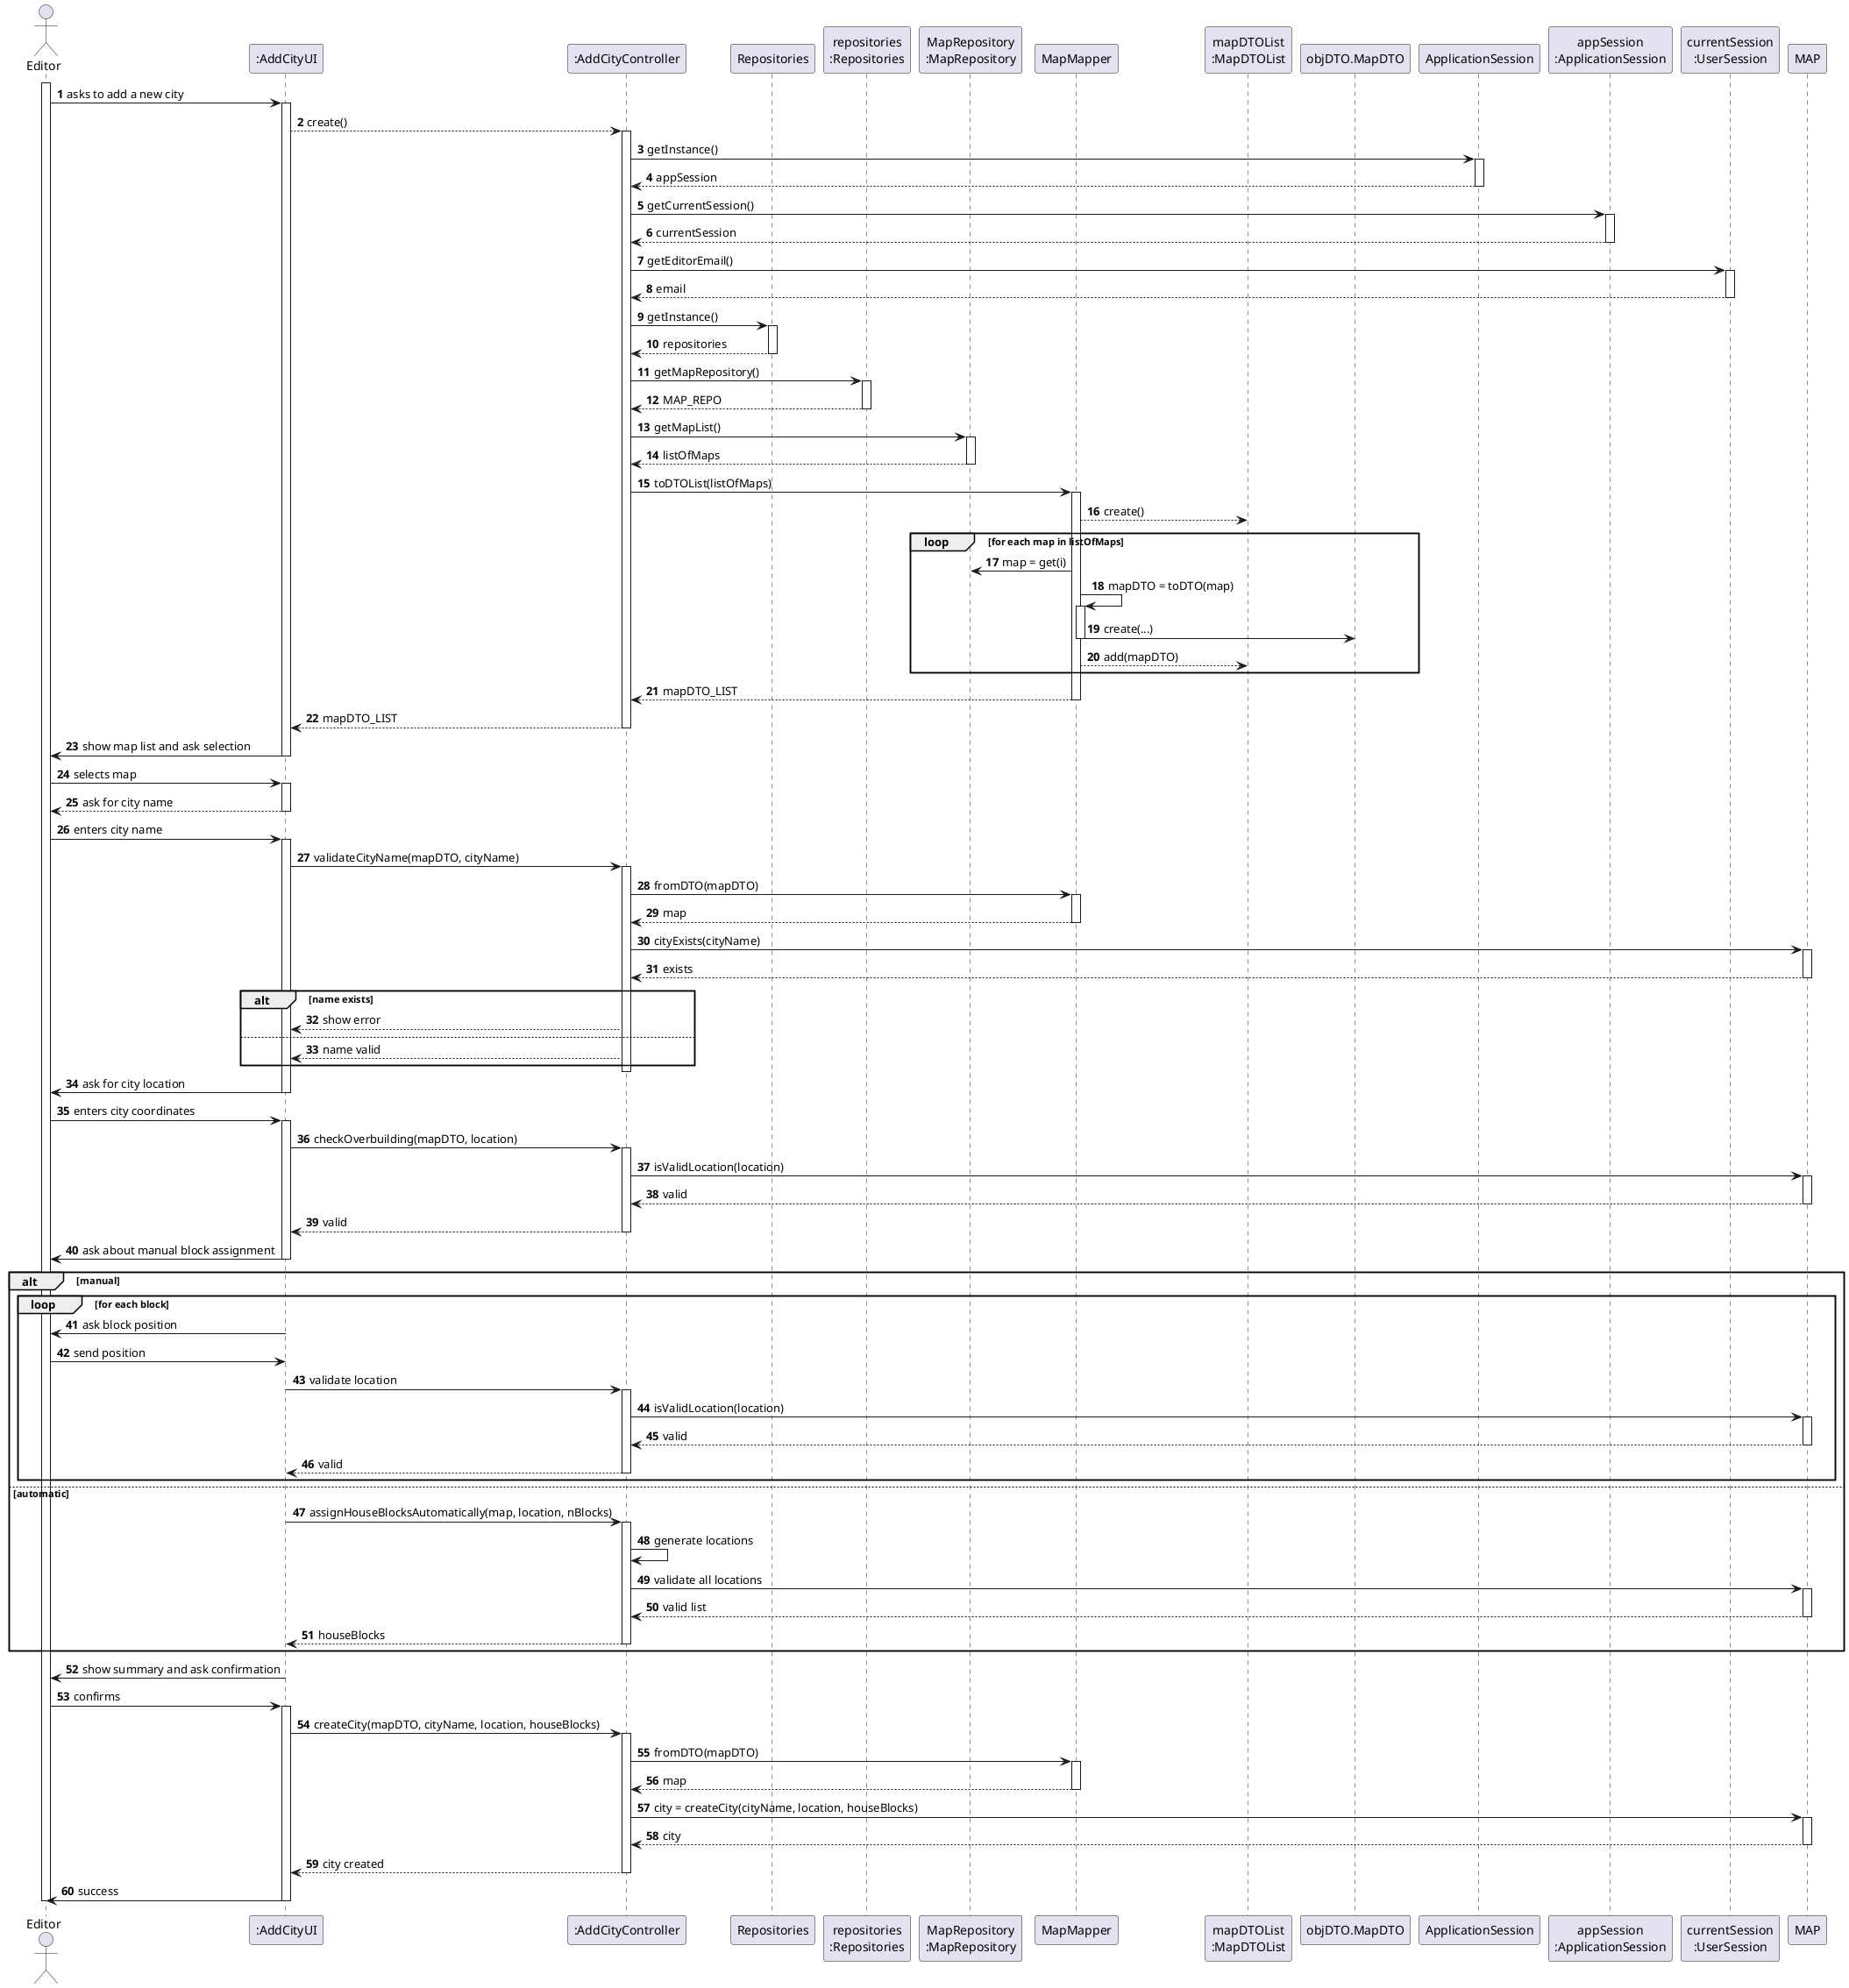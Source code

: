 @startuml
skinparam packageStyle rectangle
skinparam shadowing false
autonumber

actor "Editor" as EDITOR
participant ":AddCityUI" as UI
participant ":AddCityController" as CTRL
participant "Repositories" as REPOS
participant "repositories\n:Repositories" as REPOS_SINGLETON
participant "MapRepository\n:MapRepository" as MAP_REPO
participant "MapMapper" as MAP_MAPPER
participant "mapDTOList\n:MapDTOList" as DTO_LIST
participant "objDTO.MapDTO" as MAP_DTO
participant "ApplicationSession" as APP_SESSION
participant "appSession\n:ApplicationSession" as APP_SESSION_SINGLETON
participant "currentSession\n:UserSession" as CURRENT_SESSION


activate EDITOR
EDITOR -> UI : asks to add a new city
activate UI
UI --> CTRL : create()
activate CTRL


CTRL -> APP_SESSION: getInstance()
activate APP_SESSION
APP_SESSION --> CTRL: appSession
deactivate APP_SESSION

CTRL -> APP_SESSION_SINGLETON: getCurrentSession()
activate APP_SESSION_SINGLETON
APP_SESSION_SINGLETON --> CTRL: currentSession
deactivate APP_SESSION_SINGLETON

CTRL -> CURRENT_SESSION: getEditorEmail()
activate CURRENT_SESSION
CURRENT_SESSION --> CTRL: email
deactivate CURRENT_SESSION


CTRL -> REPOS : getInstance()
activate REPOS
REPOS --> CTRL : repositories
deactivate REPOS

CTRL -> REPOS_SINGLETON : getMapRepository()
activate REPOS_SINGLETON
REPOS_SINGLETON --> CTRL : MAP_REPO
deactivate REPOS_SINGLETON

CTRL -> MAP_REPO : getMapList()
activate MAP_REPO
MAP_REPO --> CTRL : listOfMaps
deactivate MAP_REPO

CTRL -> MAP_MAPPER : toDTOList(listOfMaps)
activate MAP_MAPPER
MAP_MAPPER --> DTO_LIST : create()

loop for each map in listOfMaps
    MAP_MAPPER -> MAP_REPO : map = get(i)
    MAP_MAPPER -> MAP_MAPPER : mapDTO = toDTO(map)
    activate MAP_MAPPER
    MAP_MAPPER -> MAP_DTO : create(...)
    deactivate MAP_MAPPER
    MAP_MAPPER --> DTO_LIST : add(mapDTO)
end loop

MAP_MAPPER --> CTRL : mapDTO_LIST
deactivate MAP_MAPPER

CTRL --> UI : mapDTO_LIST
deactivate CTRL

UI -> EDITOR : show map list and ask selection
deactivate UI


EDITOR -> UI : selects map
activate UI
UI --> EDITOR : ask for city name
deactivate UI

EDITOR -> UI : enters city name
activate UI
UI -> CTRL : validateCityName(mapDTO, cityName)
activate CTRL

CTRL -> MAP_MAPPER : fromDTO(mapDTO)
activate MAP_MAPPER
MAP_MAPPER --> CTRL : map
deactivate MAP_MAPPER

CTRL -> MAP : cityExists(cityName)
activate MAP
MAP --> CTRL : exists
deactivate MAP

alt name exists
    CTRL --> UI : show error
else
    CTRL --> UI : name valid
end
deactivate CTRL

UI -> EDITOR : ask for city location
deactivate UI

EDITOR -> UI : enters city coordinates
activate UI
UI -> CTRL : checkOverbuilding(mapDTO, location)
activate CTRL
CTRL -> MAP : isValidLocation(location)
activate MAP
MAP --> CTRL : valid
deactivate MAP
CTRL --> UI : valid
deactivate CTRL

UI -> EDITOR : ask about manual block assignment
deactivate UI


alt manual
    loop for each block
        UI -> EDITOR : ask block position
        EDITOR -> UI : send position
        UI -> CTRL : validate location
        activate CTRL
        CTRL -> MAP : isValidLocation(location)
        activate MAP
        MAP --> CTRL : valid
        deactivate MAP
        CTRL --> UI : valid
        deactivate CTRL
    end loop
else automatic
    UI -> CTRL : assignHouseBlocksAutomatically(map, location, nBlocks)
    activate CTRL
    CTRL -> CTRL : generate locations
    CTRL -> MAP : validate all locations
    activate MAP
    MAP --> CTRL : valid list
    deactivate MAP
    CTRL --> UI : houseBlocks
    deactivate CTRL
end

UI -> EDITOR : show summary and ask confirmation
deactivate UI

EDITOR -> UI : confirms
activate UI
UI -> CTRL : createCity(mapDTO, cityName, location, houseBlocks)
activate CTRL

CTRL -> MAP_MAPPER : fromDTO(mapDTO)
activate MAP_MAPPER
MAP_MAPPER --> CTRL : map
deactivate MAP_MAPPER

CTRL -> MAP : city = createCity(cityName, location, houseBlocks)
activate MAP
MAP --> CTRL : city
deactivate MAP

CTRL --> UI : city created
deactivate CTRL

UI -> EDITOR : success
deactivate UI
deactivate EDITOR
@enduml

